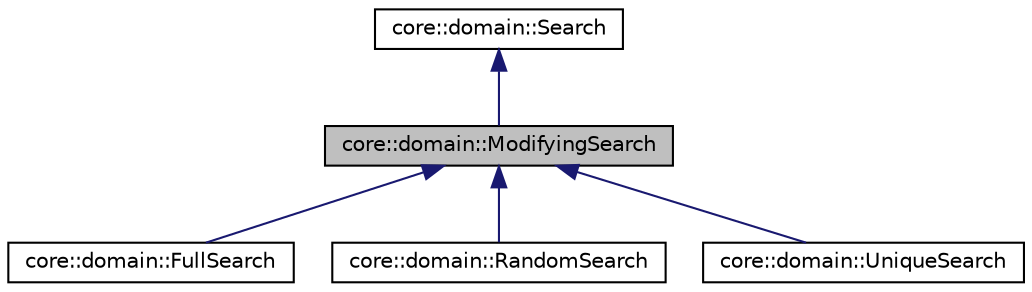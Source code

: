 digraph "core::domain::ModifyingSearch"
{
 // LATEX_PDF_SIZE
  edge [fontname="Helvetica",fontsize="10",labelfontname="Helvetica",labelfontsize="10"];
  node [fontname="Helvetica",fontsize="10",shape=record];
  Node1 [label="core::domain::ModifyingSearch",height=0.2,width=0.4,color="black", fillcolor="grey75", style="filled", fontcolor="black",tooltip="The base class for searches that step by modifying assignment."];
  Node2 -> Node1 [dir="back",color="midnightblue",fontsize="10",style="solid",fontname="Helvetica"];
  Node2 [label="core::domain::Search",height=0.2,width=0.4,color="black", fillcolor="white", style="filled",URL="$classcore_1_1domain_1_1Search.html",tooltip="The class representing the sequential search in assignments space."];
  Node1 -> Node3 [dir="back",color="midnightblue",fontsize="10",style="solid",fontname="Helvetica"];
  Node3 [label="core::domain::FullSearch",height=0.2,width=0.4,color="black", fillcolor="white", style="filled",URL="$classcore_1_1domain_1_1FullSearch.html",tooltip="The class used to perform full search."];
  Node1 -> Node4 [dir="back",color="midnightblue",fontsize="10",style="solid",fontname="Helvetica"];
  Node4 [label="core::domain::RandomSearch",height=0.2,width=0.4,color="black", fillcolor="white", style="filled",URL="$classcore_1_1domain_1_1RandomSearch.html",tooltip="The class used to perform random search."];
  Node1 -> Node5 [dir="back",color="midnightblue",fontsize="10",style="solid",fontname="Helvetica"];
  Node5 [label="core::domain::UniqueSearch",height=0.2,width=0.4,color="black", fillcolor="white", style="filled",URL="$classcore_1_1domain_1_1UniqueSearch.html",tooltip="The class used to perform unique random search. Used for small sets of variables."];
}
